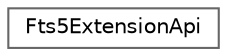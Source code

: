 digraph "Gráfico de Hierarquia de Classes"
{
 // LATEX_PDF_SIZE
  bgcolor="transparent";
  edge [fontname=Helvetica,fontsize=10,labelfontname=Helvetica,labelfontsize=10];
  node [fontname=Helvetica,fontsize=10,shape=box,height=0.2,width=0.4];
  rankdir="LR";
  Node0 [id="Node000000",label="Fts5ExtensionApi",height=0.2,width=0.4,color="grey40", fillcolor="white", style="filled",URL="$structFts5ExtensionApi.html",tooltip=" "];
}
